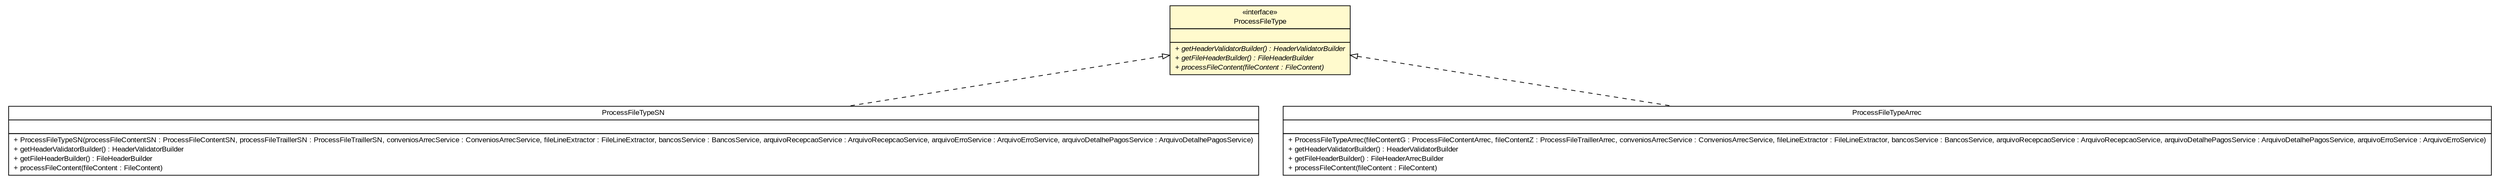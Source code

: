 #!/usr/local/bin/dot
#
# Class diagram 
# Generated by UMLGraph version R5_6 (http://www.umlgraph.org/)
#

digraph G {
	edge [fontname="arial",fontsize=10,labelfontname="arial",labelfontsize=10];
	node [fontname="arial",fontsize=10,shape=plaintext];
	nodesep=0.25;
	ranksep=0.5;
	// br.gov.to.sefaz.arr.processamento.type.ProcessFileTypeSN
	c106991 [label=<<table title="br.gov.to.sefaz.arr.processamento.type.ProcessFileTypeSN" border="0" cellborder="1" cellspacing="0" cellpadding="2" port="p" href="./ProcessFileTypeSN.html">
		<tr><td><table border="0" cellspacing="0" cellpadding="1">
<tr><td align="center" balign="center"> ProcessFileTypeSN </td></tr>
		</table></td></tr>
		<tr><td><table border="0" cellspacing="0" cellpadding="1">
<tr><td align="left" balign="left">  </td></tr>
		</table></td></tr>
		<tr><td><table border="0" cellspacing="0" cellpadding="1">
<tr><td align="left" balign="left"> + ProcessFileTypeSN(processFileContentSN : ProcessFileContentSN, processFileTraillerSN : ProcessFileTraillerSN, conveniosArrecService : ConveniosArrecService, fileLineExtractor : FileLineExtractor, bancosService : BancosService, arquivoRecepcaoService : ArquivoRecepcaoService, arquivoErroService : ArquivoErroService, arquivoDetalhePagosService : ArquivoDetalhePagosService) </td></tr>
<tr><td align="left" balign="left"> + getHeaderValidatorBuilder() : HeaderValidatorBuilder </td></tr>
<tr><td align="left" balign="left"> + getFileHeaderBuilder() : FileHeaderBuilder </td></tr>
<tr><td align="left" balign="left"> + processFileContent(fileContent : FileContent) </td></tr>
		</table></td></tr>
		</table>>, URL="./ProcessFileTypeSN.html", fontname="arial", fontcolor="black", fontsize=10.0];
	// br.gov.to.sefaz.arr.processamento.type.ProcessFileTypeArrec
	c106992 [label=<<table title="br.gov.to.sefaz.arr.processamento.type.ProcessFileTypeArrec" border="0" cellborder="1" cellspacing="0" cellpadding="2" port="p" href="./ProcessFileTypeArrec.html">
		<tr><td><table border="0" cellspacing="0" cellpadding="1">
<tr><td align="center" balign="center"> ProcessFileTypeArrec </td></tr>
		</table></td></tr>
		<tr><td><table border="0" cellspacing="0" cellpadding="1">
<tr><td align="left" balign="left">  </td></tr>
		</table></td></tr>
		<tr><td><table border="0" cellspacing="0" cellpadding="1">
<tr><td align="left" balign="left"> + ProcessFileTypeArrec(fileContentG : ProcessFileContentArrec, fileContentZ : ProcessFileTraillerArrec, conveniosArrecService : ConveniosArrecService, fileLineExtractor : FileLineExtractor, bancosService : BancosService, arquivoRecepcaoService : ArquivoRecepcaoService, arquivoDetalhePagosService : ArquivoDetalhePagosService, arquivoErroService : ArquivoErroService) </td></tr>
<tr><td align="left" balign="left"> + getHeaderValidatorBuilder() : HeaderValidatorBuilder </td></tr>
<tr><td align="left" balign="left"> + getFileHeaderBuilder() : FileHeaderArrecBuilder </td></tr>
<tr><td align="left" balign="left"> + processFileContent(fileContent : FileContent) </td></tr>
		</table></td></tr>
		</table>>, URL="./ProcessFileTypeArrec.html", fontname="arial", fontcolor="black", fontsize=10.0];
	// br.gov.to.sefaz.arr.processamento.type.ProcessFileType
	c106993 [label=<<table title="br.gov.to.sefaz.arr.processamento.type.ProcessFileType" border="0" cellborder="1" cellspacing="0" cellpadding="2" port="p" bgcolor="lemonChiffon" href="./ProcessFileType.html">
		<tr><td><table border="0" cellspacing="0" cellpadding="1">
<tr><td align="center" balign="center"> &#171;interface&#187; </td></tr>
<tr><td align="center" balign="center"> ProcessFileType </td></tr>
		</table></td></tr>
		<tr><td><table border="0" cellspacing="0" cellpadding="1">
<tr><td align="left" balign="left">  </td></tr>
		</table></td></tr>
		<tr><td><table border="0" cellspacing="0" cellpadding="1">
<tr><td align="left" balign="left"><font face="arial italic" point-size="10.0"> + getHeaderValidatorBuilder() : HeaderValidatorBuilder </font></td></tr>
<tr><td align="left" balign="left"><font face="arial italic" point-size="10.0"> + getFileHeaderBuilder() : FileHeaderBuilder </font></td></tr>
<tr><td align="left" balign="left"><font face="arial italic" point-size="10.0"> + processFileContent(fileContent : FileContent) </font></td></tr>
		</table></td></tr>
		</table>>, URL="./ProcessFileType.html", fontname="arial", fontcolor="black", fontsize=10.0];
	//br.gov.to.sefaz.arr.processamento.type.ProcessFileTypeSN implements br.gov.to.sefaz.arr.processamento.type.ProcessFileType
	c106993:p -> c106991:p [dir=back,arrowtail=empty,style=dashed];
	//br.gov.to.sefaz.arr.processamento.type.ProcessFileTypeArrec implements br.gov.to.sefaz.arr.processamento.type.ProcessFileType
	c106993:p -> c106992:p [dir=back,arrowtail=empty,style=dashed];
}

